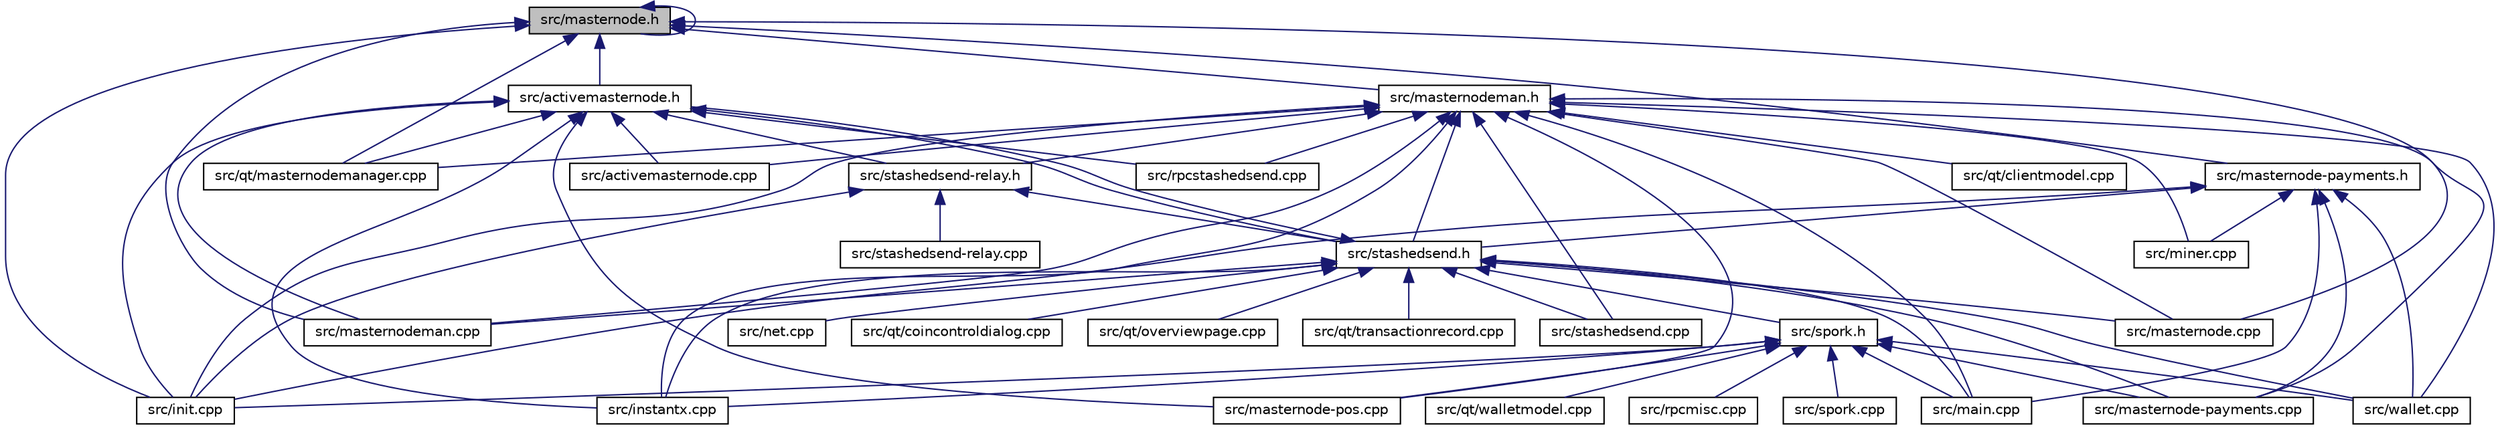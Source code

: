 digraph "src/masternode.h"
{
  edge [fontname="Helvetica",fontsize="10",labelfontname="Helvetica",labelfontsize="10"];
  node [fontname="Helvetica",fontsize="10",shape=record];
  Node91 [label="src/masternode.h",height=0.2,width=0.4,color="black", fillcolor="grey75", style="filled", fontcolor="black"];
  Node91 -> Node92 [dir="back",color="midnightblue",fontsize="10",style="solid",fontname="Helvetica"];
  Node92 [label="src/activemasternode.h",height=0.2,width=0.4,color="black", fillcolor="white", style="filled",URL="$da/d9e/activemasternode_8h.html"];
  Node92 -> Node93 [dir="back",color="midnightblue",fontsize="10",style="solid",fontname="Helvetica"];
  Node93 [label="src/activemasternode.cpp",height=0.2,width=0.4,color="black", fillcolor="white", style="filled",URL="$d9/d1e/activemasternode_8cpp.html"];
  Node92 -> Node94 [dir="back",color="midnightblue",fontsize="10",style="solid",fontname="Helvetica"];
  Node94 [label="src/stashedsend.h",height=0.2,width=0.4,color="black", fillcolor="white", style="filled",URL="$d9/dbc/stashedsend_8h.html"];
  Node94 -> Node92 [dir="back",color="midnightblue",fontsize="10",style="solid",fontname="Helvetica"];
  Node94 -> Node95 [dir="back",color="midnightblue",fontsize="10",style="solid",fontname="Helvetica"];
  Node95 [label="src/spork.h",height=0.2,width=0.4,color="black", fillcolor="white", style="filled",URL="$d0/d24/spork_8h.html"];
  Node95 -> Node96 [dir="back",color="midnightblue",fontsize="10",style="solid",fontname="Helvetica"];
  Node96 [label="src/init.cpp",height=0.2,width=0.4,color="black", fillcolor="white", style="filled",URL="$d0/dc9/init_8cpp.html"];
  Node95 -> Node97 [dir="back",color="midnightblue",fontsize="10",style="solid",fontname="Helvetica"];
  Node97 [label="src/instantx.cpp",height=0.2,width=0.4,color="black", fillcolor="white", style="filled",URL="$db/d72/instantx_8cpp.html"];
  Node95 -> Node98 [dir="back",color="midnightblue",fontsize="10",style="solid",fontname="Helvetica"];
  Node98 [label="src/main.cpp",height=0.2,width=0.4,color="black", fillcolor="white", style="filled",URL="$df/d0a/main_8cpp.html"];
  Node95 -> Node99 [dir="back",color="midnightblue",fontsize="10",style="solid",fontname="Helvetica"];
  Node99 [label="src/masternode-payments.cpp",height=0.2,width=0.4,color="black", fillcolor="white", style="filled",URL="$d8/d43/masternode-payments_8cpp.html"];
  Node95 -> Node100 [dir="back",color="midnightblue",fontsize="10",style="solid",fontname="Helvetica"];
  Node100 [label="src/masternode-pos.cpp",height=0.2,width=0.4,color="black", fillcolor="white", style="filled",URL="$db/ddd/masternode-pos_8cpp.html"];
  Node95 -> Node101 [dir="back",color="midnightblue",fontsize="10",style="solid",fontname="Helvetica"];
  Node101 [label="src/qt/walletmodel.cpp",height=0.2,width=0.4,color="black", fillcolor="white", style="filled",URL="$d8/d9b/walletmodel_8cpp.html"];
  Node95 -> Node102 [dir="back",color="midnightblue",fontsize="10",style="solid",fontname="Helvetica"];
  Node102 [label="src/rpcmisc.cpp",height=0.2,width=0.4,color="black", fillcolor="white", style="filled",URL="$db/d48/rpcmisc_8cpp.html"];
  Node95 -> Node103 [dir="back",color="midnightblue",fontsize="10",style="solid",fontname="Helvetica"];
  Node103 [label="src/spork.cpp",height=0.2,width=0.4,color="black", fillcolor="white", style="filled",URL="$df/d0d/spork_8cpp.html"];
  Node95 -> Node104 [dir="back",color="midnightblue",fontsize="10",style="solid",fontname="Helvetica"];
  Node104 [label="src/wallet.cpp",height=0.2,width=0.4,color="black", fillcolor="white", style="filled",URL="$d7/de1/wallet_8cpp.html"];
  Node94 -> Node97 [dir="back",color="midnightblue",fontsize="10",style="solid",fontname="Helvetica"];
  Node94 -> Node98 [dir="back",color="midnightblue",fontsize="10",style="solid",fontname="Helvetica"];
  Node94 -> Node99 [dir="back",color="midnightblue",fontsize="10",style="solid",fontname="Helvetica"];
  Node94 -> Node105 [dir="back",color="midnightblue",fontsize="10",style="solid",fontname="Helvetica"];
  Node105 [label="src/masternode.cpp",height=0.2,width=0.4,color="black", fillcolor="white", style="filled",URL="$dc/da3/masternode_8cpp.html"];
  Node94 -> Node106 [dir="back",color="midnightblue",fontsize="10",style="solid",fontname="Helvetica"];
  Node106 [label="src/masternodeman.cpp",height=0.2,width=0.4,color="black", fillcolor="white", style="filled",URL="$d3/dcb/masternodeman_8cpp.html"];
  Node94 -> Node107 [dir="back",color="midnightblue",fontsize="10",style="solid",fontname="Helvetica"];
  Node107 [label="src/net.cpp",height=0.2,width=0.4,color="black", fillcolor="white", style="filled",URL="$dd/d84/net_8cpp.html"];
  Node94 -> Node108 [dir="back",color="midnightblue",fontsize="10",style="solid",fontname="Helvetica"];
  Node108 [label="src/qt/coincontroldialog.cpp",height=0.2,width=0.4,color="black", fillcolor="white", style="filled",URL="$de/df9/coincontroldialog_8cpp.html"];
  Node94 -> Node109 [dir="back",color="midnightblue",fontsize="10",style="solid",fontname="Helvetica"];
  Node109 [label="src/qt/overviewpage.cpp",height=0.2,width=0.4,color="black", fillcolor="white", style="filled",URL="$d1/d95/overviewpage_8cpp.html"];
  Node94 -> Node110 [dir="back",color="midnightblue",fontsize="10",style="solid",fontname="Helvetica"];
  Node110 [label="src/qt/transactionrecord.cpp",height=0.2,width=0.4,color="black", fillcolor="white", style="filled",URL="$d1/d26/transactionrecord_8cpp.html"];
  Node94 -> Node111 [dir="back",color="midnightblue",fontsize="10",style="solid",fontname="Helvetica"];
  Node111 [label="src/stashedsend.cpp",height=0.2,width=0.4,color="black", fillcolor="white", style="filled",URL="$d1/d04/stashedsend_8cpp.html"];
  Node94 -> Node104 [dir="back",color="midnightblue",fontsize="10",style="solid",fontname="Helvetica"];
  Node92 -> Node112 [dir="back",color="midnightblue",fontsize="10",style="solid",fontname="Helvetica"];
  Node112 [label="src/stashedsend-relay.h",height=0.2,width=0.4,color="black", fillcolor="white", style="filled",URL="$db/deb/stashedsend-relay_8h.html"];
  Node112 -> Node94 [dir="back",color="midnightblue",fontsize="10",style="solid",fontname="Helvetica"];
  Node112 -> Node96 [dir="back",color="midnightblue",fontsize="10",style="solid",fontname="Helvetica"];
  Node112 -> Node113 [dir="back",color="midnightblue",fontsize="10",style="solid",fontname="Helvetica"];
  Node113 [label="src/stashedsend-relay.cpp",height=0.2,width=0.4,color="black", fillcolor="white", style="filled",URL="$d3/d23/stashedsend-relay_8cpp.html"];
  Node92 -> Node96 [dir="back",color="midnightblue",fontsize="10",style="solid",fontname="Helvetica"];
  Node92 -> Node97 [dir="back",color="midnightblue",fontsize="10",style="solid",fontname="Helvetica"];
  Node92 -> Node100 [dir="back",color="midnightblue",fontsize="10",style="solid",fontname="Helvetica"];
  Node92 -> Node106 [dir="back",color="midnightblue",fontsize="10",style="solid",fontname="Helvetica"];
  Node92 -> Node114 [dir="back",color="midnightblue",fontsize="10",style="solid",fontname="Helvetica"];
  Node114 [label="src/qt/masternodemanager.cpp",height=0.2,width=0.4,color="black", fillcolor="white", style="filled",URL="$d8/dc8/masternodemanager_8cpp.html"];
  Node92 -> Node115 [dir="back",color="midnightblue",fontsize="10",style="solid",fontname="Helvetica"];
  Node115 [label="src/rpcstashedsend.cpp",height=0.2,width=0.4,color="black", fillcolor="white", style="filled",URL="$d5/d6b/rpcstashedsend_8cpp.html"];
  Node91 -> Node91 [dir="back",color="midnightblue",fontsize="10",style="solid",fontname="Helvetica"];
  Node91 -> Node116 [dir="back",color="midnightblue",fontsize="10",style="solid",fontname="Helvetica"];
  Node116 [label="src/masternodeman.h",height=0.2,width=0.4,color="black", fillcolor="white", style="filled",URL="$db/d32/masternodeman_8h.html"];
  Node116 -> Node94 [dir="back",color="midnightblue",fontsize="10",style="solid",fontname="Helvetica"];
  Node116 -> Node112 [dir="back",color="midnightblue",fontsize="10",style="solid",fontname="Helvetica"];
  Node116 -> Node93 [dir="back",color="midnightblue",fontsize="10",style="solid",fontname="Helvetica"];
  Node116 -> Node96 [dir="back",color="midnightblue",fontsize="10",style="solid",fontname="Helvetica"];
  Node116 -> Node97 [dir="back",color="midnightblue",fontsize="10",style="solid",fontname="Helvetica"];
  Node116 -> Node98 [dir="back",color="midnightblue",fontsize="10",style="solid",fontname="Helvetica"];
  Node116 -> Node99 [dir="back",color="midnightblue",fontsize="10",style="solid",fontname="Helvetica"];
  Node116 -> Node100 [dir="back",color="midnightblue",fontsize="10",style="solid",fontname="Helvetica"];
  Node116 -> Node105 [dir="back",color="midnightblue",fontsize="10",style="solid",fontname="Helvetica"];
  Node116 -> Node106 [dir="back",color="midnightblue",fontsize="10",style="solid",fontname="Helvetica"];
  Node116 -> Node117 [dir="back",color="midnightblue",fontsize="10",style="solid",fontname="Helvetica"];
  Node117 [label="src/miner.cpp",height=0.2,width=0.4,color="black", fillcolor="white", style="filled",URL="$d6/de3/miner_8cpp.html"];
  Node116 -> Node118 [dir="back",color="midnightblue",fontsize="10",style="solid",fontname="Helvetica"];
  Node118 [label="src/qt/clientmodel.cpp",height=0.2,width=0.4,color="black", fillcolor="white", style="filled",URL="$d9/d3d/clientmodel_8cpp.html"];
  Node116 -> Node114 [dir="back",color="midnightblue",fontsize="10",style="solid",fontname="Helvetica"];
  Node116 -> Node115 [dir="back",color="midnightblue",fontsize="10",style="solid",fontname="Helvetica"];
  Node116 -> Node111 [dir="back",color="midnightblue",fontsize="10",style="solid",fontname="Helvetica"];
  Node116 -> Node104 [dir="back",color="midnightblue",fontsize="10",style="solid",fontname="Helvetica"];
  Node91 -> Node119 [dir="back",color="midnightblue",fontsize="10",style="solid",fontname="Helvetica"];
  Node119 [label="src/masternode-payments.h",height=0.2,width=0.4,color="black", fillcolor="white", style="filled",URL="$dc/d20/masternode-payments_8h.html"];
  Node119 -> Node94 [dir="back",color="midnightblue",fontsize="10",style="solid",fontname="Helvetica"];
  Node119 -> Node96 [dir="back",color="midnightblue",fontsize="10",style="solid",fontname="Helvetica"];
  Node119 -> Node98 [dir="back",color="midnightblue",fontsize="10",style="solid",fontname="Helvetica"];
  Node119 -> Node99 [dir="back",color="midnightblue",fontsize="10",style="solid",fontname="Helvetica"];
  Node119 -> Node117 [dir="back",color="midnightblue",fontsize="10",style="solid",fontname="Helvetica"];
  Node119 -> Node104 [dir="back",color="midnightblue",fontsize="10",style="solid",fontname="Helvetica"];
  Node91 -> Node96 [dir="back",color="midnightblue",fontsize="10",style="solid",fontname="Helvetica"];
  Node91 -> Node105 [dir="back",color="midnightblue",fontsize="10",style="solid",fontname="Helvetica"];
  Node91 -> Node106 [dir="back",color="midnightblue",fontsize="10",style="solid",fontname="Helvetica"];
  Node91 -> Node114 [dir="back",color="midnightblue",fontsize="10",style="solid",fontname="Helvetica"];
}

